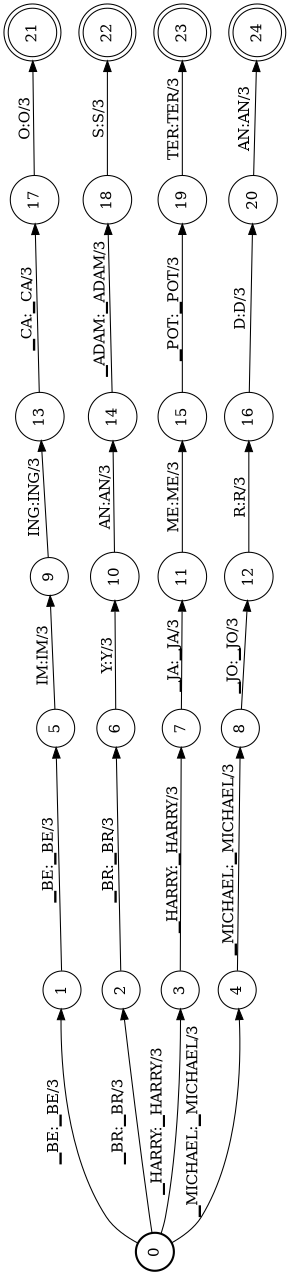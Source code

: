 digraph FST {
rankdir = LR;
size = "8.5,11";
center = 1;
orientation = Landscape;
ranksep = "0.4";
nodesep = "0.25";
0 [label = "0", shape = circle, style = bold, fontsize = 14]
	0 -> 1 [label = "▁BE:▁BE/3", fontsize = 14];
	0 -> 2 [label = "▁BR:▁BR/3", fontsize = 14];
	0 -> 3 [label = "▁HARRY:▁HARRY/3", fontsize = 14];
	0 -> 4 [label = "▁MICHAEL:▁MICHAEL/3", fontsize = 14];
1 [label = "1", shape = circle, style = solid, fontsize = 14]
	1 -> 5 [label = "▁BE:▁BE/3", fontsize = 14];
2 [label = "2", shape = circle, style = solid, fontsize = 14]
	2 -> 6 [label = "▁BR:▁BR/3", fontsize = 14];
3 [label = "3", shape = circle, style = solid, fontsize = 14]
	3 -> 7 [label = "▁HARRY:▁HARRY/3", fontsize = 14];
4 [label = "4", shape = circle, style = solid, fontsize = 14]
	4 -> 8 [label = "▁MICHAEL:▁MICHAEL/3", fontsize = 14];
5 [label = "5", shape = circle, style = solid, fontsize = 14]
	5 -> 9 [label = "IM:IM/3", fontsize = 14];
6 [label = "6", shape = circle, style = solid, fontsize = 14]
	6 -> 10 [label = "Y:Y/3", fontsize = 14];
7 [label = "7", shape = circle, style = solid, fontsize = 14]
	7 -> 11 [label = "▁JA:▁JA/3", fontsize = 14];
8 [label = "8", shape = circle, style = solid, fontsize = 14]
	8 -> 12 [label = "▁JO:▁JO/3", fontsize = 14];
9 [label = "9", shape = circle, style = solid, fontsize = 14]
	9 -> 13 [label = "ING:ING/3", fontsize = 14];
10 [label = "10", shape = circle, style = solid, fontsize = 14]
	10 -> 14 [label = "AN:AN/3", fontsize = 14];
11 [label = "11", shape = circle, style = solid, fontsize = 14]
	11 -> 15 [label = "ME:ME/3", fontsize = 14];
12 [label = "12", shape = circle, style = solid, fontsize = 14]
	12 -> 16 [label = "R:R/3", fontsize = 14];
13 [label = "13", shape = circle, style = solid, fontsize = 14]
	13 -> 17 [label = "▁CA:▁CA/3", fontsize = 14];
14 [label = "14", shape = circle, style = solid, fontsize = 14]
	14 -> 18 [label = "▁ADAM:▁ADAM/3", fontsize = 14];
15 [label = "15", shape = circle, style = solid, fontsize = 14]
	15 -> 19 [label = "▁POT:▁POT/3", fontsize = 14];
16 [label = "16", shape = circle, style = solid, fontsize = 14]
	16 -> 20 [label = "D:D/3", fontsize = 14];
17 [label = "17", shape = circle, style = solid, fontsize = 14]
	17 -> 21 [label = "O:O/3", fontsize = 14];
18 [label = "18", shape = circle, style = solid, fontsize = 14]
	18 -> 22 [label = "S:S/3", fontsize = 14];
19 [label = "19", shape = circle, style = solid, fontsize = 14]
	19 -> 23 [label = "TER:TER/3", fontsize = 14];
20 [label = "20", shape = circle, style = solid, fontsize = 14]
	20 -> 24 [label = "AN:AN/3", fontsize = 14];
21 [label = "21", shape = doublecircle, style = solid, fontsize = 14]
22 [label = "22", shape = doublecircle, style = solid, fontsize = 14]
23 [label = "23", shape = doublecircle, style = solid, fontsize = 14]
24 [label = "24", shape = doublecircle, style = solid, fontsize = 14]
}
